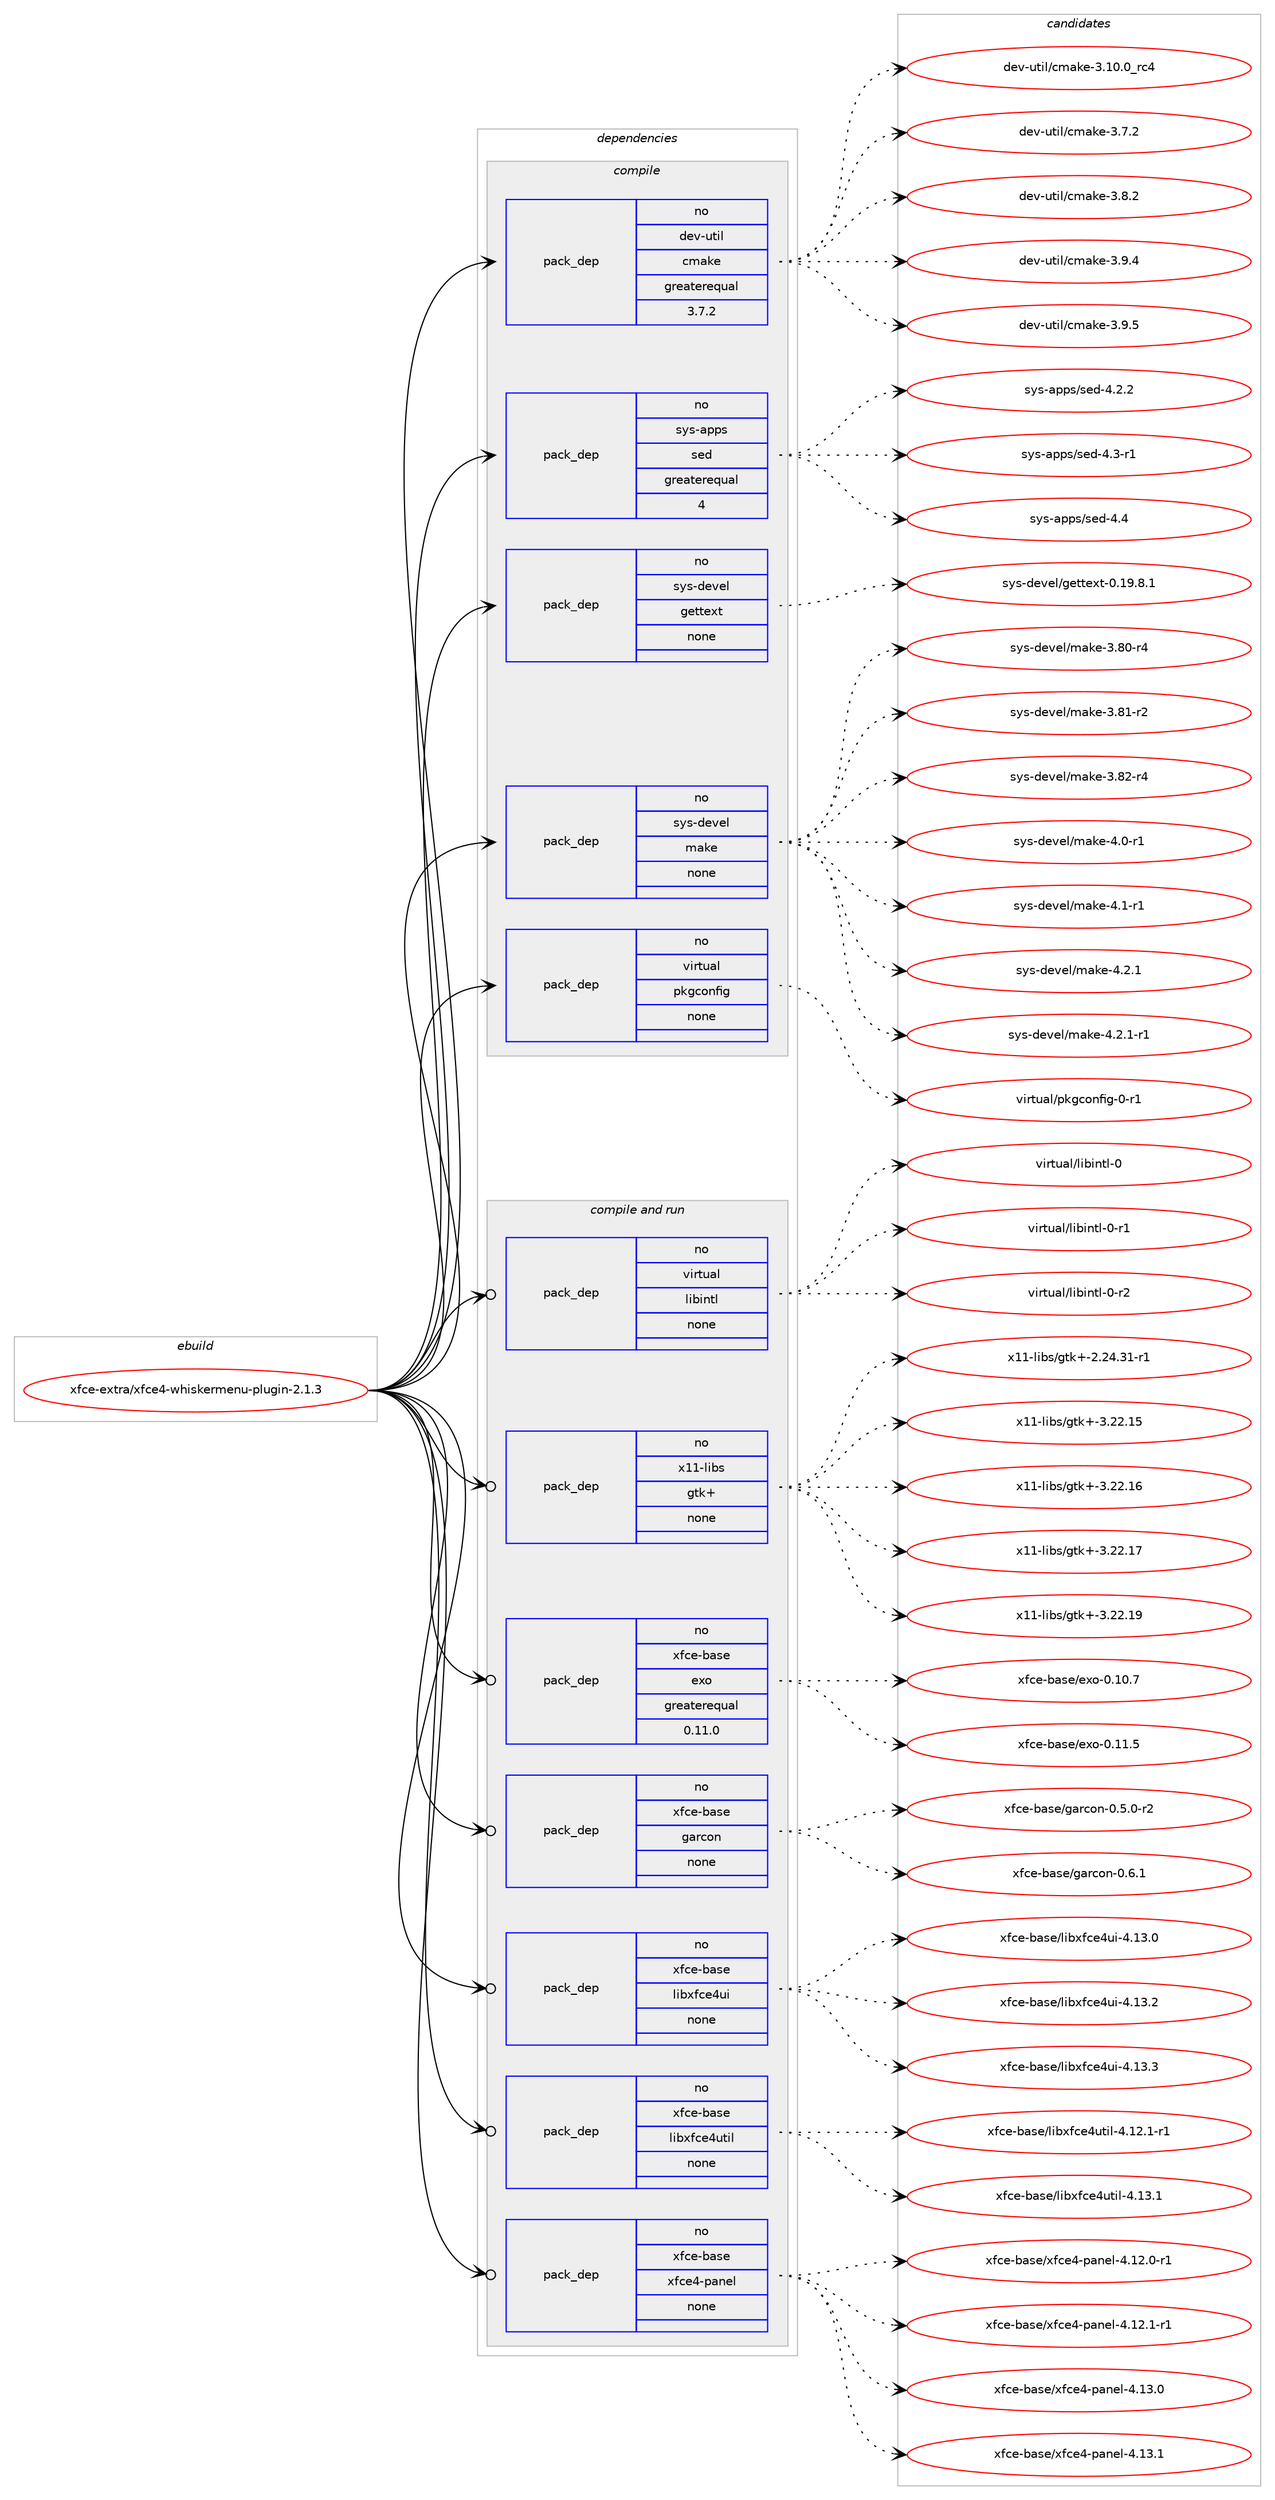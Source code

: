 digraph prolog {

# *************
# Graph options
# *************

newrank=true;
concentrate=true;
compound=true;
graph [rankdir=LR,fontname=Helvetica,fontsize=10,ranksep=1.5];#, ranksep=2.5, nodesep=0.2];
edge  [arrowhead=vee];
node  [fontname=Helvetica,fontsize=10];

# **********
# The ebuild
# **********

subgraph cluster_leftcol {
color=gray;
rank=same;
label=<<i>ebuild</i>>;
id [label="xfce-extra/xfce4-whiskermenu-plugin-2.1.3", color=red, width=4, href="../xfce-extra/xfce4-whiskermenu-plugin-2.1.3.svg"];
}

# ****************
# The dependencies
# ****************

subgraph cluster_midcol {
color=gray;
label=<<i>dependencies</i>>;
subgraph cluster_compile {
fillcolor="#eeeeee";
style=filled;
label=<<i>compile</i>>;
subgraph pack401367 {
dependency536298 [label=<<TABLE BORDER="0" CELLBORDER="1" CELLSPACING="0" CELLPADDING="4" WIDTH="220"><TR><TD ROWSPAN="6" CELLPADDING="30">pack_dep</TD></TR><TR><TD WIDTH="110">no</TD></TR><TR><TD>dev-util</TD></TR><TR><TD>cmake</TD></TR><TR><TD>greaterequal</TD></TR><TR><TD>3.7.2</TD></TR></TABLE>>, shape=none, color=blue];
}
id:e -> dependency536298:w [weight=20,style="solid",arrowhead="vee"];
subgraph pack401368 {
dependency536299 [label=<<TABLE BORDER="0" CELLBORDER="1" CELLSPACING="0" CELLPADDING="4" WIDTH="220"><TR><TD ROWSPAN="6" CELLPADDING="30">pack_dep</TD></TR><TR><TD WIDTH="110">no</TD></TR><TR><TD>sys-apps</TD></TR><TR><TD>sed</TD></TR><TR><TD>greaterequal</TD></TR><TR><TD>4</TD></TR></TABLE>>, shape=none, color=blue];
}
id:e -> dependency536299:w [weight=20,style="solid",arrowhead="vee"];
subgraph pack401369 {
dependency536300 [label=<<TABLE BORDER="0" CELLBORDER="1" CELLSPACING="0" CELLPADDING="4" WIDTH="220"><TR><TD ROWSPAN="6" CELLPADDING="30">pack_dep</TD></TR><TR><TD WIDTH="110">no</TD></TR><TR><TD>sys-devel</TD></TR><TR><TD>gettext</TD></TR><TR><TD>none</TD></TR><TR><TD></TD></TR></TABLE>>, shape=none, color=blue];
}
id:e -> dependency536300:w [weight=20,style="solid",arrowhead="vee"];
subgraph pack401370 {
dependency536301 [label=<<TABLE BORDER="0" CELLBORDER="1" CELLSPACING="0" CELLPADDING="4" WIDTH="220"><TR><TD ROWSPAN="6" CELLPADDING="30">pack_dep</TD></TR><TR><TD WIDTH="110">no</TD></TR><TR><TD>sys-devel</TD></TR><TR><TD>make</TD></TR><TR><TD>none</TD></TR><TR><TD></TD></TR></TABLE>>, shape=none, color=blue];
}
id:e -> dependency536301:w [weight=20,style="solid",arrowhead="vee"];
subgraph pack401371 {
dependency536302 [label=<<TABLE BORDER="0" CELLBORDER="1" CELLSPACING="0" CELLPADDING="4" WIDTH="220"><TR><TD ROWSPAN="6" CELLPADDING="30">pack_dep</TD></TR><TR><TD WIDTH="110">no</TD></TR><TR><TD>virtual</TD></TR><TR><TD>pkgconfig</TD></TR><TR><TD>none</TD></TR><TR><TD></TD></TR></TABLE>>, shape=none, color=blue];
}
id:e -> dependency536302:w [weight=20,style="solid",arrowhead="vee"];
}
subgraph cluster_compileandrun {
fillcolor="#eeeeee";
style=filled;
label=<<i>compile and run</i>>;
subgraph pack401372 {
dependency536303 [label=<<TABLE BORDER="0" CELLBORDER="1" CELLSPACING="0" CELLPADDING="4" WIDTH="220"><TR><TD ROWSPAN="6" CELLPADDING="30">pack_dep</TD></TR><TR><TD WIDTH="110">no</TD></TR><TR><TD>virtual</TD></TR><TR><TD>libintl</TD></TR><TR><TD>none</TD></TR><TR><TD></TD></TR></TABLE>>, shape=none, color=blue];
}
id:e -> dependency536303:w [weight=20,style="solid",arrowhead="odotvee"];
subgraph pack401373 {
dependency536304 [label=<<TABLE BORDER="0" CELLBORDER="1" CELLSPACING="0" CELLPADDING="4" WIDTH="220"><TR><TD ROWSPAN="6" CELLPADDING="30">pack_dep</TD></TR><TR><TD WIDTH="110">no</TD></TR><TR><TD>x11-libs</TD></TR><TR><TD>gtk+</TD></TR><TR><TD>none</TD></TR><TR><TD></TD></TR></TABLE>>, shape=none, color=blue];
}
id:e -> dependency536304:w [weight=20,style="solid",arrowhead="odotvee"];
subgraph pack401374 {
dependency536305 [label=<<TABLE BORDER="0" CELLBORDER="1" CELLSPACING="0" CELLPADDING="4" WIDTH="220"><TR><TD ROWSPAN="6" CELLPADDING="30">pack_dep</TD></TR><TR><TD WIDTH="110">no</TD></TR><TR><TD>xfce-base</TD></TR><TR><TD>exo</TD></TR><TR><TD>greaterequal</TD></TR><TR><TD>0.11.0</TD></TR></TABLE>>, shape=none, color=blue];
}
id:e -> dependency536305:w [weight=20,style="solid",arrowhead="odotvee"];
subgraph pack401375 {
dependency536306 [label=<<TABLE BORDER="0" CELLBORDER="1" CELLSPACING="0" CELLPADDING="4" WIDTH="220"><TR><TD ROWSPAN="6" CELLPADDING="30">pack_dep</TD></TR><TR><TD WIDTH="110">no</TD></TR><TR><TD>xfce-base</TD></TR><TR><TD>garcon</TD></TR><TR><TD>none</TD></TR><TR><TD></TD></TR></TABLE>>, shape=none, color=blue];
}
id:e -> dependency536306:w [weight=20,style="solid",arrowhead="odotvee"];
subgraph pack401376 {
dependency536307 [label=<<TABLE BORDER="0" CELLBORDER="1" CELLSPACING="0" CELLPADDING="4" WIDTH="220"><TR><TD ROWSPAN="6" CELLPADDING="30">pack_dep</TD></TR><TR><TD WIDTH="110">no</TD></TR><TR><TD>xfce-base</TD></TR><TR><TD>libxfce4ui</TD></TR><TR><TD>none</TD></TR><TR><TD></TD></TR></TABLE>>, shape=none, color=blue];
}
id:e -> dependency536307:w [weight=20,style="solid",arrowhead="odotvee"];
subgraph pack401377 {
dependency536308 [label=<<TABLE BORDER="0" CELLBORDER="1" CELLSPACING="0" CELLPADDING="4" WIDTH="220"><TR><TD ROWSPAN="6" CELLPADDING="30">pack_dep</TD></TR><TR><TD WIDTH="110">no</TD></TR><TR><TD>xfce-base</TD></TR><TR><TD>libxfce4util</TD></TR><TR><TD>none</TD></TR><TR><TD></TD></TR></TABLE>>, shape=none, color=blue];
}
id:e -> dependency536308:w [weight=20,style="solid",arrowhead="odotvee"];
subgraph pack401378 {
dependency536309 [label=<<TABLE BORDER="0" CELLBORDER="1" CELLSPACING="0" CELLPADDING="4" WIDTH="220"><TR><TD ROWSPAN="6" CELLPADDING="30">pack_dep</TD></TR><TR><TD WIDTH="110">no</TD></TR><TR><TD>xfce-base</TD></TR><TR><TD>xfce4-panel</TD></TR><TR><TD>none</TD></TR><TR><TD></TD></TR></TABLE>>, shape=none, color=blue];
}
id:e -> dependency536309:w [weight=20,style="solid",arrowhead="odotvee"];
}
subgraph cluster_run {
fillcolor="#eeeeee";
style=filled;
label=<<i>run</i>>;
}
}

# **************
# The candidates
# **************

subgraph cluster_choices {
rank=same;
color=gray;
label=<<i>candidates</i>>;

subgraph choice401367 {
color=black;
nodesep=1;
choice1001011184511711610510847991099710710145514649484648951149952 [label="dev-util/cmake-3.10.0_rc4", color=red, width=4,href="../dev-util/cmake-3.10.0_rc4.svg"];
choice10010111845117116105108479910997107101455146554650 [label="dev-util/cmake-3.7.2", color=red, width=4,href="../dev-util/cmake-3.7.2.svg"];
choice10010111845117116105108479910997107101455146564650 [label="dev-util/cmake-3.8.2", color=red, width=4,href="../dev-util/cmake-3.8.2.svg"];
choice10010111845117116105108479910997107101455146574652 [label="dev-util/cmake-3.9.4", color=red, width=4,href="../dev-util/cmake-3.9.4.svg"];
choice10010111845117116105108479910997107101455146574653 [label="dev-util/cmake-3.9.5", color=red, width=4,href="../dev-util/cmake-3.9.5.svg"];
dependency536298:e -> choice1001011184511711610510847991099710710145514649484648951149952:w [style=dotted,weight="100"];
dependency536298:e -> choice10010111845117116105108479910997107101455146554650:w [style=dotted,weight="100"];
dependency536298:e -> choice10010111845117116105108479910997107101455146564650:w [style=dotted,weight="100"];
dependency536298:e -> choice10010111845117116105108479910997107101455146574652:w [style=dotted,weight="100"];
dependency536298:e -> choice10010111845117116105108479910997107101455146574653:w [style=dotted,weight="100"];
}
subgraph choice401368 {
color=black;
nodesep=1;
choice115121115459711211211547115101100455246504650 [label="sys-apps/sed-4.2.2", color=red, width=4,href="../sys-apps/sed-4.2.2.svg"];
choice115121115459711211211547115101100455246514511449 [label="sys-apps/sed-4.3-r1", color=red, width=4,href="../sys-apps/sed-4.3-r1.svg"];
choice11512111545971121121154711510110045524652 [label="sys-apps/sed-4.4", color=red, width=4,href="../sys-apps/sed-4.4.svg"];
dependency536299:e -> choice115121115459711211211547115101100455246504650:w [style=dotted,weight="100"];
dependency536299:e -> choice115121115459711211211547115101100455246514511449:w [style=dotted,weight="100"];
dependency536299:e -> choice11512111545971121121154711510110045524652:w [style=dotted,weight="100"];
}
subgraph choice401369 {
color=black;
nodesep=1;
choice1151211154510010111810110847103101116116101120116454846495746564649 [label="sys-devel/gettext-0.19.8.1", color=red, width=4,href="../sys-devel/gettext-0.19.8.1.svg"];
dependency536300:e -> choice1151211154510010111810110847103101116116101120116454846495746564649:w [style=dotted,weight="100"];
}
subgraph choice401370 {
color=black;
nodesep=1;
choice11512111545100101118101108471099710710145514656484511452 [label="sys-devel/make-3.80-r4", color=red, width=4,href="../sys-devel/make-3.80-r4.svg"];
choice11512111545100101118101108471099710710145514656494511450 [label="sys-devel/make-3.81-r2", color=red, width=4,href="../sys-devel/make-3.81-r2.svg"];
choice11512111545100101118101108471099710710145514656504511452 [label="sys-devel/make-3.82-r4", color=red, width=4,href="../sys-devel/make-3.82-r4.svg"];
choice115121115451001011181011084710997107101455246484511449 [label="sys-devel/make-4.0-r1", color=red, width=4,href="../sys-devel/make-4.0-r1.svg"];
choice115121115451001011181011084710997107101455246494511449 [label="sys-devel/make-4.1-r1", color=red, width=4,href="../sys-devel/make-4.1-r1.svg"];
choice115121115451001011181011084710997107101455246504649 [label="sys-devel/make-4.2.1", color=red, width=4,href="../sys-devel/make-4.2.1.svg"];
choice1151211154510010111810110847109971071014552465046494511449 [label="sys-devel/make-4.2.1-r1", color=red, width=4,href="../sys-devel/make-4.2.1-r1.svg"];
dependency536301:e -> choice11512111545100101118101108471099710710145514656484511452:w [style=dotted,weight="100"];
dependency536301:e -> choice11512111545100101118101108471099710710145514656494511450:w [style=dotted,weight="100"];
dependency536301:e -> choice11512111545100101118101108471099710710145514656504511452:w [style=dotted,weight="100"];
dependency536301:e -> choice115121115451001011181011084710997107101455246484511449:w [style=dotted,weight="100"];
dependency536301:e -> choice115121115451001011181011084710997107101455246494511449:w [style=dotted,weight="100"];
dependency536301:e -> choice115121115451001011181011084710997107101455246504649:w [style=dotted,weight="100"];
dependency536301:e -> choice1151211154510010111810110847109971071014552465046494511449:w [style=dotted,weight="100"];
}
subgraph choice401371 {
color=black;
nodesep=1;
choice11810511411611797108471121071039911111010210510345484511449 [label="virtual/pkgconfig-0-r1", color=red, width=4,href="../virtual/pkgconfig-0-r1.svg"];
dependency536302:e -> choice11810511411611797108471121071039911111010210510345484511449:w [style=dotted,weight="100"];
}
subgraph choice401372 {
color=black;
nodesep=1;
choice1181051141161179710847108105981051101161084548 [label="virtual/libintl-0", color=red, width=4,href="../virtual/libintl-0.svg"];
choice11810511411611797108471081059810511011610845484511449 [label="virtual/libintl-0-r1", color=red, width=4,href="../virtual/libintl-0-r1.svg"];
choice11810511411611797108471081059810511011610845484511450 [label="virtual/libintl-0-r2", color=red, width=4,href="../virtual/libintl-0-r2.svg"];
dependency536303:e -> choice1181051141161179710847108105981051101161084548:w [style=dotted,weight="100"];
dependency536303:e -> choice11810511411611797108471081059810511011610845484511449:w [style=dotted,weight="100"];
dependency536303:e -> choice11810511411611797108471081059810511011610845484511450:w [style=dotted,weight="100"];
}
subgraph choice401373 {
color=black;
nodesep=1;
choice12049494510810598115471031161074345504650524651494511449 [label="x11-libs/gtk+-2.24.31-r1", color=red, width=4,href="../x11-libs/gtk+-2.24.31-r1.svg"];
choice1204949451081059811547103116107434551465050464953 [label="x11-libs/gtk+-3.22.15", color=red, width=4,href="../x11-libs/gtk+-3.22.15.svg"];
choice1204949451081059811547103116107434551465050464954 [label="x11-libs/gtk+-3.22.16", color=red, width=4,href="../x11-libs/gtk+-3.22.16.svg"];
choice1204949451081059811547103116107434551465050464955 [label="x11-libs/gtk+-3.22.17", color=red, width=4,href="../x11-libs/gtk+-3.22.17.svg"];
choice1204949451081059811547103116107434551465050464957 [label="x11-libs/gtk+-3.22.19", color=red, width=4,href="../x11-libs/gtk+-3.22.19.svg"];
dependency536304:e -> choice12049494510810598115471031161074345504650524651494511449:w [style=dotted,weight="100"];
dependency536304:e -> choice1204949451081059811547103116107434551465050464953:w [style=dotted,weight="100"];
dependency536304:e -> choice1204949451081059811547103116107434551465050464954:w [style=dotted,weight="100"];
dependency536304:e -> choice1204949451081059811547103116107434551465050464955:w [style=dotted,weight="100"];
dependency536304:e -> choice1204949451081059811547103116107434551465050464957:w [style=dotted,weight="100"];
}
subgraph choice401374 {
color=black;
nodesep=1;
choice120102991014598971151014710112011145484649484655 [label="xfce-base/exo-0.10.7", color=red, width=4,href="../xfce-base/exo-0.10.7.svg"];
choice120102991014598971151014710112011145484649494653 [label="xfce-base/exo-0.11.5", color=red, width=4,href="../xfce-base/exo-0.11.5.svg"];
dependency536305:e -> choice120102991014598971151014710112011145484649484655:w [style=dotted,weight="100"];
dependency536305:e -> choice120102991014598971151014710112011145484649494653:w [style=dotted,weight="100"];
}
subgraph choice401375 {
color=black;
nodesep=1;
choice120102991014598971151014710397114991111104548465346484511450 [label="xfce-base/garcon-0.5.0-r2", color=red, width=4,href="../xfce-base/garcon-0.5.0-r2.svg"];
choice12010299101459897115101471039711499111110454846544649 [label="xfce-base/garcon-0.6.1", color=red, width=4,href="../xfce-base/garcon-0.6.1.svg"];
dependency536306:e -> choice120102991014598971151014710397114991111104548465346484511450:w [style=dotted,weight="100"];
dependency536306:e -> choice12010299101459897115101471039711499111110454846544649:w [style=dotted,weight="100"];
}
subgraph choice401376 {
color=black;
nodesep=1;
choice120102991014598971151014710810598120102991015211710545524649514648 [label="xfce-base/libxfce4ui-4.13.0", color=red, width=4,href="../xfce-base/libxfce4ui-4.13.0.svg"];
choice120102991014598971151014710810598120102991015211710545524649514650 [label="xfce-base/libxfce4ui-4.13.2", color=red, width=4,href="../xfce-base/libxfce4ui-4.13.2.svg"];
choice120102991014598971151014710810598120102991015211710545524649514651 [label="xfce-base/libxfce4ui-4.13.3", color=red, width=4,href="../xfce-base/libxfce4ui-4.13.3.svg"];
dependency536307:e -> choice120102991014598971151014710810598120102991015211710545524649514648:w [style=dotted,weight="100"];
dependency536307:e -> choice120102991014598971151014710810598120102991015211710545524649514650:w [style=dotted,weight="100"];
dependency536307:e -> choice120102991014598971151014710810598120102991015211710545524649514651:w [style=dotted,weight="100"];
}
subgraph choice401377 {
color=black;
nodesep=1;
choice1201029910145989711510147108105981201029910152117116105108455246495046494511449 [label="xfce-base/libxfce4util-4.12.1-r1", color=red, width=4,href="../xfce-base/libxfce4util-4.12.1-r1.svg"];
choice120102991014598971151014710810598120102991015211711610510845524649514649 [label="xfce-base/libxfce4util-4.13.1", color=red, width=4,href="../xfce-base/libxfce4util-4.13.1.svg"];
dependency536308:e -> choice1201029910145989711510147108105981201029910152117116105108455246495046494511449:w [style=dotted,weight="100"];
dependency536308:e -> choice120102991014598971151014710810598120102991015211711610510845524649514649:w [style=dotted,weight="100"];
}
subgraph choice401378 {
color=black;
nodesep=1;
choice120102991014598971151014712010299101524511297110101108455246495046484511449 [label="xfce-base/xfce4-panel-4.12.0-r1", color=red, width=4,href="../xfce-base/xfce4-panel-4.12.0-r1.svg"];
choice120102991014598971151014712010299101524511297110101108455246495046494511449 [label="xfce-base/xfce4-panel-4.12.1-r1", color=red, width=4,href="../xfce-base/xfce4-panel-4.12.1-r1.svg"];
choice12010299101459897115101471201029910152451129711010110845524649514648 [label="xfce-base/xfce4-panel-4.13.0", color=red, width=4,href="../xfce-base/xfce4-panel-4.13.0.svg"];
choice12010299101459897115101471201029910152451129711010110845524649514649 [label="xfce-base/xfce4-panel-4.13.1", color=red, width=4,href="../xfce-base/xfce4-panel-4.13.1.svg"];
dependency536309:e -> choice120102991014598971151014712010299101524511297110101108455246495046484511449:w [style=dotted,weight="100"];
dependency536309:e -> choice120102991014598971151014712010299101524511297110101108455246495046494511449:w [style=dotted,weight="100"];
dependency536309:e -> choice12010299101459897115101471201029910152451129711010110845524649514648:w [style=dotted,weight="100"];
dependency536309:e -> choice12010299101459897115101471201029910152451129711010110845524649514649:w [style=dotted,weight="100"];
}
}

}

